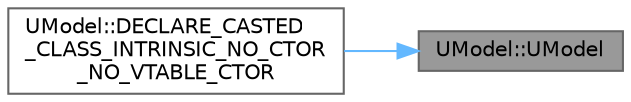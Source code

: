 digraph "UModel::UModel"
{
 // INTERACTIVE_SVG=YES
 // LATEX_PDF_SIZE
  bgcolor="transparent";
  edge [fontname=Helvetica,fontsize=10,labelfontname=Helvetica,labelfontsize=10];
  node [fontname=Helvetica,fontsize=10,shape=box,height=0.2,width=0.4];
  rankdir="RL";
  Node1 [id="Node000001",label="UModel::UModel",height=0.2,width=0.4,color="gray40", fillcolor="grey60", style="filled", fontcolor="black",tooltip=" "];
  Node1 -> Node2 [id="edge1_Node000001_Node000002",dir="back",color="steelblue1",style="solid",tooltip=" "];
  Node2 [id="Node000002",label="UModel::DECLARE_CASTED\l_CLASS_INTRINSIC_NO_CTOR\l_NO_VTABLE_CTOR",height=0.2,width=0.4,color="grey40", fillcolor="white", style="filled",URL="$d9/da7/classUModel.html#a045b960dedfd872d6cd82d8394d3a87c",tooltip="DO NOT USE."];
}
